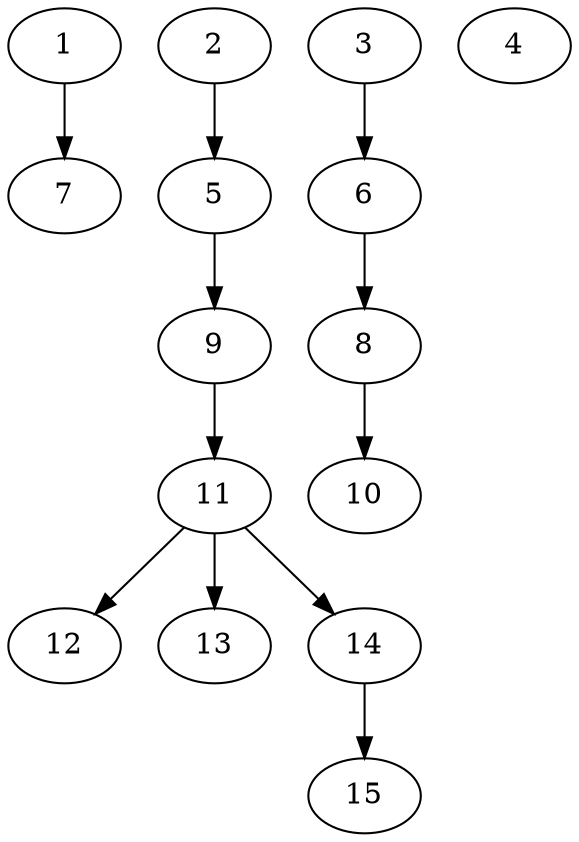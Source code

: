 // DAG (tier=1-easy, mode=compute, n=15, ccr=0.286, fat=0.445, density=0.204, regular=0.653, jump=0.040, mindata=262144, maxdata=2097152)
// DAG automatically generated by daggen at Sun Aug 24 16:33:32 2025
// /home/ermia/Project/Environments/daggen/bin/daggen --dot --ccr 0.286 --fat 0.445 --regular 0.653 --density 0.204 --jump 0.040 --mindata 262144 --maxdata 2097152 -n 15 
digraph G {
  1 [size="205195258022068224", alpha="0.04", expect_size="102597629011034112"]
  1 -> 7 [size ="2783138807808"]
  2 [size="4010675677056375", alpha="0.12", expect_size="2005337838528187"]
  2 -> 5 [size ="1767320322048"]
  3 [size="84522291416465", alpha="0.07", expect_size="42261145708232"]
  3 -> 6 [size ="4618465574912"]
  4 [size="275723632237640", alpha="0.08", expect_size="137861816118820"]
  5 [size="429835552053788672", alpha="0.13", expect_size="214917776026894336"]
  5 -> 9 [size ="4556431818752"]
  6 [size="30553033363432952", alpha="0.15", expect_size="15276516681716476"]
  6 -> 8 [size ="27421218701312"]
  7 [size="15438120509553744", alpha="0.15", expect_size="7719060254776872"]
  8 [size="5578835206636306432", alpha="0.00", expect_size="2789417603318153216"]
  8 -> 10 [size ="25164347604992"]
  9 [size="11135531494367642", alpha="0.12", expect_size="5567765747183821"]
  9 -> 11 [size ="11346171133952"]
  10 [size="6367072653693293", alpha="0.10", expect_size="3183536326846646"]
  11 [size="1626628622169053", alpha="0.10", expect_size="813314311084526"]
  11 -> 12 [size ="26638226030592"]
  11 -> 13 [size ="26638226030592"]
  11 -> 14 [size ="26638226030592"]
  12 [size="74003360251904000", alpha="0.07", expect_size="37001680125952000"]
  13 [size="478828449083949056", alpha="0.03", expect_size="239414224541974528"]
  14 [size="7214655035903311872", alpha="0.10", expect_size="3607327517951655936"]
  14 -> 15 [size ="29869895319552"]
  15 [size="626169692234762", alpha="0.10", expect_size="313084846117381"]
}